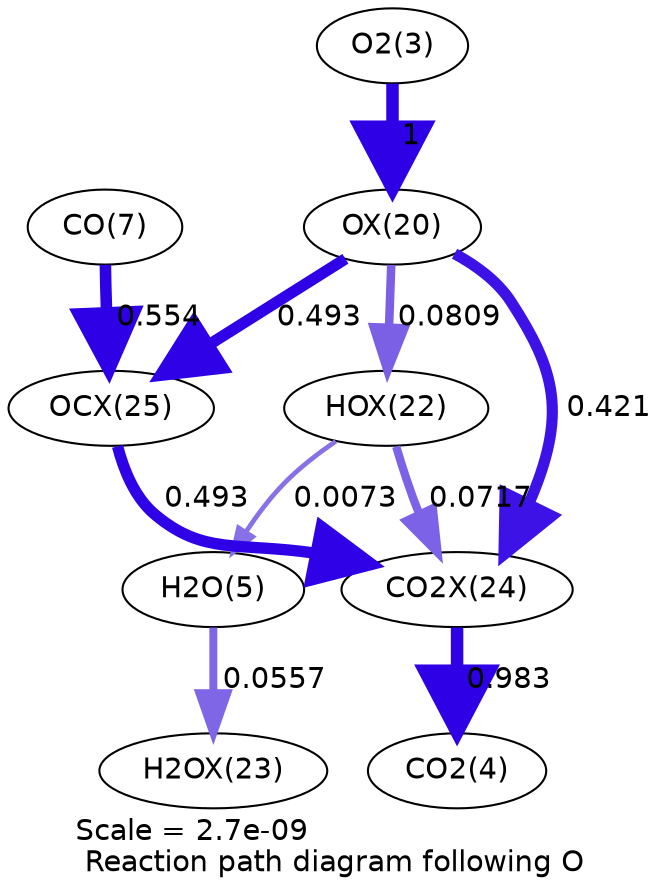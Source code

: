 digraph reaction_paths {
center=1;
s5 -> s23[fontname="Helvetica", penwidth=6, arrowsize=3, color="0.7, 1.5, 0.9"
, label=" 1"];
s23 -> s25[fontname="Helvetica", penwidth=4.1, arrowsize=2.05, color="0.7, 0.581, 0.9"
, label=" 0.0809"];
s23 -> s28[fontname="Helvetica", penwidth=5.47, arrowsize=2.73, color="0.7, 0.993, 0.9"
, label=" 0.493"];
s23 -> s27[fontname="Helvetica", penwidth=5.35, arrowsize=2.67, color="0.7, 0.921, 0.9"
, label=" 0.421"];
s25 -> s7[fontname="Helvetica", penwidth=2.29, arrowsize=1.14, color="0.7, 0.507, 0.9"
, label=" 0.0073"];
s25 -> s27[fontname="Helvetica", penwidth=4.01, arrowsize=2.01, color="0.7, 0.572, 0.9"
, label=" 0.0717"];
s7 -> s26[fontname="Helvetica", penwidth=3.82, arrowsize=1.91, color="0.7, 0.556, 0.9"
, label=" 0.0557"];
s9 -> s28[fontname="Helvetica", penwidth=5.55, arrowsize=2.78, color="0.7, 1.05, 0.9"
, label=" 0.554"];
s28 -> s27[fontname="Helvetica", penwidth=5.47, arrowsize=2.73, color="0.7, 0.993, 0.9"
, label=" 0.493"];
s27 -> s6[fontname="Helvetica", penwidth=5.99, arrowsize=2.99, color="0.7, 1.48, 0.9"
, label=" 0.983"];
s5 [ fontname="Helvetica", label="O2(3)"];
s6 [ fontname="Helvetica", label="CO2(4)"];
s7 [ fontname="Helvetica", label="H2O(5)"];
s9 [ fontname="Helvetica", label="CO(7)"];
s23 [ fontname="Helvetica", label="OX(20)"];
s25 [ fontname="Helvetica", label="HOX(22)"];
s26 [ fontname="Helvetica", label="H2OX(23)"];
s27 [ fontname="Helvetica", label="CO2X(24)"];
s28 [ fontname="Helvetica", label="OCX(25)"];
 label = "Scale = 2.7e-09\l Reaction path diagram following O";
 fontname = "Helvetica";
}
